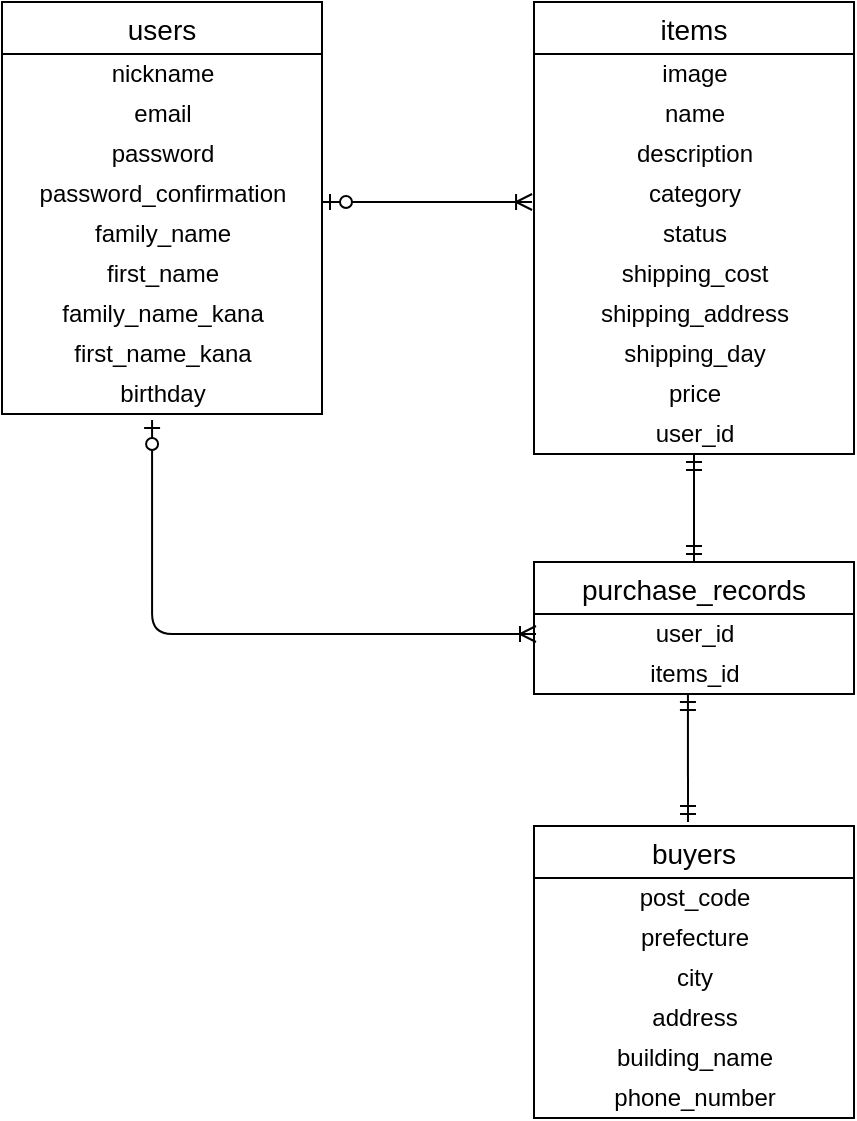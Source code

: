 <mxfile>
    <diagram id="oJE7yR-IvLQgtstei6ZU" name="ページ1">
        <mxGraphModel dx="926" dy="567" grid="1" gridSize="10" guides="1" tooltips="1" connect="1" arrows="1" fold="1" page="1" pageScale="1" pageWidth="827" pageHeight="1169" math="0" shadow="0">
            <root>
                <mxCell id="0"/>
                <mxCell id="1" parent="0"/>
                <mxCell id="11" value="users" style="swimlane;fontStyle=0;childLayout=stackLayout;horizontal=1;startSize=26;horizontalStack=0;resizeParent=1;resizeParentMax=0;resizeLast=0;collapsible=1;marginBottom=0;align=center;fontSize=14;" vertex="1" parent="1">
                    <mxGeometry x="334" y="100" width="160" height="206" as="geometry"/>
                </mxCell>
                <mxCell id="15" value="nickname&lt;br&gt;" style="text;html=1;align=center;verticalAlign=middle;resizable=0;points=[];autosize=1;strokeColor=none;fillColor=none;" vertex="1" parent="11">
                    <mxGeometry y="26" width="160" height="20" as="geometry"/>
                </mxCell>
                <mxCell id="16" value="email" style="text;html=1;align=center;verticalAlign=middle;resizable=0;points=[];autosize=1;strokeColor=none;fillColor=none;" vertex="1" parent="11">
                    <mxGeometry y="46" width="160" height="20" as="geometry"/>
                </mxCell>
                <mxCell id="18" value="password" style="text;html=1;align=center;verticalAlign=middle;resizable=0;points=[];autosize=1;strokeColor=none;fillColor=none;" vertex="1" parent="11">
                    <mxGeometry y="66" width="160" height="20" as="geometry"/>
                </mxCell>
                <mxCell id="20" value="password_confirmation" style="text;html=1;align=center;verticalAlign=middle;resizable=0;points=[];autosize=1;strokeColor=none;fillColor=none;" vertex="1" parent="11">
                    <mxGeometry y="86" width="160" height="20" as="geometry"/>
                </mxCell>
                <mxCell id="21" value="family_name" style="text;html=1;align=center;verticalAlign=middle;resizable=0;points=[];autosize=1;strokeColor=none;fillColor=none;" vertex="1" parent="11">
                    <mxGeometry y="106" width="160" height="20" as="geometry"/>
                </mxCell>
                <mxCell id="22" value="first_name" style="text;html=1;align=center;verticalAlign=middle;resizable=0;points=[];autosize=1;strokeColor=none;fillColor=none;" vertex="1" parent="11">
                    <mxGeometry y="126" width="160" height="20" as="geometry"/>
                </mxCell>
                <mxCell id="23" value="family_name_kana" style="text;html=1;align=center;verticalAlign=middle;resizable=0;points=[];autosize=1;strokeColor=none;fillColor=none;" vertex="1" parent="11">
                    <mxGeometry y="146" width="160" height="20" as="geometry"/>
                </mxCell>
                <mxCell id="25" value="first_name_kana" style="text;html=1;align=center;verticalAlign=middle;resizable=0;points=[];autosize=1;strokeColor=none;fillColor=none;" vertex="1" parent="11">
                    <mxGeometry y="166" width="160" height="20" as="geometry"/>
                </mxCell>
                <mxCell id="26" value="birthday" style="text;html=1;align=center;verticalAlign=middle;resizable=0;points=[];autosize=1;strokeColor=none;fillColor=none;" vertex="1" parent="11">
                    <mxGeometry y="186" width="160" height="20" as="geometry"/>
                </mxCell>
                <mxCell id="33" value="items" style="swimlane;fontStyle=0;childLayout=stackLayout;horizontal=1;startSize=26;horizontalStack=0;resizeParent=1;resizeParentMax=0;resizeLast=0;collapsible=1;marginBottom=0;align=center;fontSize=14;" vertex="1" parent="1">
                    <mxGeometry x="600" y="100" width="160" height="226" as="geometry"/>
                </mxCell>
                <mxCell id="35" value="image" style="text;html=1;align=center;verticalAlign=middle;resizable=0;points=[];autosize=1;strokeColor=none;fillColor=none;" vertex="1" parent="33">
                    <mxGeometry y="26" width="160" height="20" as="geometry"/>
                </mxCell>
                <mxCell id="36" value="name" style="text;html=1;align=center;verticalAlign=middle;resizable=0;points=[];autosize=1;strokeColor=none;fillColor=none;" vertex="1" parent="33">
                    <mxGeometry y="46" width="160" height="20" as="geometry"/>
                </mxCell>
                <mxCell id="37" value="description" style="text;html=1;align=center;verticalAlign=middle;resizable=0;points=[];autosize=1;strokeColor=none;fillColor=none;" vertex="1" parent="33">
                    <mxGeometry y="66" width="160" height="20" as="geometry"/>
                </mxCell>
                <mxCell id="38" value="category" style="text;html=1;align=center;verticalAlign=middle;resizable=0;points=[];autosize=1;strokeColor=none;fillColor=none;" vertex="1" parent="33">
                    <mxGeometry y="86" width="160" height="20" as="geometry"/>
                </mxCell>
                <mxCell id="39" value="status" style="text;html=1;align=center;verticalAlign=middle;resizable=0;points=[];autosize=1;strokeColor=none;fillColor=none;" vertex="1" parent="33">
                    <mxGeometry y="106" width="160" height="20" as="geometry"/>
                </mxCell>
                <mxCell id="40" value="shipping_cost" style="text;html=1;align=center;verticalAlign=middle;resizable=0;points=[];autosize=1;strokeColor=none;fillColor=none;" vertex="1" parent="33">
                    <mxGeometry y="126" width="160" height="20" as="geometry"/>
                </mxCell>
                <mxCell id="41" value="shipping_address" style="text;html=1;align=center;verticalAlign=middle;resizable=0;points=[];autosize=1;strokeColor=none;fillColor=none;" vertex="1" parent="33">
                    <mxGeometry y="146" width="160" height="20" as="geometry"/>
                </mxCell>
                <mxCell id="42" value="shipping_day" style="text;html=1;align=center;verticalAlign=middle;resizable=0;points=[];autosize=1;strokeColor=none;fillColor=none;" vertex="1" parent="33">
                    <mxGeometry y="166" width="160" height="20" as="geometry"/>
                </mxCell>
                <mxCell id="43" value="price" style="text;html=1;align=center;verticalAlign=middle;resizable=0;points=[];autosize=1;strokeColor=none;fillColor=none;" vertex="1" parent="33">
                    <mxGeometry y="186" width="160" height="20" as="geometry"/>
                </mxCell>
                <mxCell id="44" value="user_id" style="text;html=1;align=center;verticalAlign=middle;resizable=0;points=[];autosize=1;strokeColor=none;fillColor=none;" vertex="1" parent="33">
                    <mxGeometry y="206" width="160" height="20" as="geometry"/>
                </mxCell>
                <mxCell id="45" value="buyers" style="swimlane;fontStyle=0;childLayout=stackLayout;horizontal=1;startSize=26;horizontalStack=0;resizeParent=1;resizeParentMax=0;resizeLast=0;collapsible=1;marginBottom=0;align=center;fontSize=14;" vertex="1" parent="1">
                    <mxGeometry x="600" y="512" width="160" height="146" as="geometry"/>
                </mxCell>
                <mxCell id="46" value="post_code" style="text;html=1;align=center;verticalAlign=middle;resizable=0;points=[];autosize=1;strokeColor=none;fillColor=none;" vertex="1" parent="45">
                    <mxGeometry y="26" width="160" height="20" as="geometry"/>
                </mxCell>
                <mxCell id="47" value="prefecture" style="text;html=1;align=center;verticalAlign=middle;resizable=0;points=[];autosize=1;strokeColor=none;fillColor=none;" vertex="1" parent="45">
                    <mxGeometry y="46" width="160" height="20" as="geometry"/>
                </mxCell>
                <mxCell id="48" value="city" style="text;html=1;align=center;verticalAlign=middle;resizable=0;points=[];autosize=1;strokeColor=none;fillColor=none;" vertex="1" parent="45">
                    <mxGeometry y="66" width="160" height="20" as="geometry"/>
                </mxCell>
                <mxCell id="49" value="address" style="text;html=1;align=center;verticalAlign=middle;resizable=0;points=[];autosize=1;strokeColor=none;fillColor=none;" vertex="1" parent="45">
                    <mxGeometry y="86" width="160" height="20" as="geometry"/>
                </mxCell>
                <mxCell id="50" value="building_name" style="text;html=1;align=center;verticalAlign=middle;resizable=0;points=[];autosize=1;strokeColor=none;fillColor=none;" vertex="1" parent="45">
                    <mxGeometry y="106" width="160" height="20" as="geometry"/>
                </mxCell>
                <mxCell id="51" value="phone_number" style="text;html=1;align=center;verticalAlign=middle;resizable=0;points=[];autosize=1;strokeColor=none;fillColor=none;" vertex="1" parent="45">
                    <mxGeometry y="126" width="160" height="20" as="geometry"/>
                </mxCell>
                <mxCell id="55" value="purchase_records" style="swimlane;fontStyle=0;childLayout=stackLayout;horizontal=1;startSize=26;horizontalStack=0;resizeParent=1;resizeParentMax=0;resizeLast=0;collapsible=1;marginBottom=0;align=center;fontSize=14;" vertex="1" parent="1">
                    <mxGeometry x="600" y="380" width="160" height="66" as="geometry"/>
                </mxCell>
                <mxCell id="56" value="user_id" style="text;html=1;align=center;verticalAlign=middle;resizable=0;points=[];autosize=1;strokeColor=none;fillColor=none;rotation=0;" vertex="1" parent="55">
                    <mxGeometry y="26" width="160" height="20" as="geometry"/>
                </mxCell>
                <mxCell id="69" value="" style="fontSize=12;html=1;endArrow=ERmandOne;startArrow=ERmandOne;elbow=vertical;entryX=0.481;entryY=1;entryDx=0;entryDy=0;entryPerimeter=0;" edge="1" parent="55" target="57">
                    <mxGeometry width="100" height="100" relative="1" as="geometry">
                        <mxPoint x="77" y="130" as="sourcePoint"/>
                        <mxPoint x="79.5" y="11" as="targetPoint"/>
                    </mxGeometry>
                </mxCell>
                <mxCell id="57" value="items_id" style="text;html=1;align=center;verticalAlign=middle;resizable=0;points=[];autosize=1;strokeColor=none;fillColor=none;" vertex="1" parent="55">
                    <mxGeometry y="46" width="160" height="20" as="geometry"/>
                </mxCell>
                <mxCell id="63" value="" style="edgeStyle=entityRelationEdgeStyle;fontSize=12;html=1;endArrow=ERoneToMany;startArrow=ERzeroToOne;entryX=-0.006;entryY=0.7;entryDx=0;entryDy=0;entryPerimeter=0;" edge="1" parent="1" target="38">
                    <mxGeometry width="100" height="100" relative="1" as="geometry">
                        <mxPoint x="494" y="200" as="sourcePoint"/>
                        <mxPoint x="594" y="200" as="targetPoint"/>
                    </mxGeometry>
                </mxCell>
                <mxCell id="66" value="" style="fontSize=12;html=1;endArrow=ERoneToMany;startArrow=ERzeroToOne;exitX=0.469;exitY=1.15;exitDx=0;exitDy=0;exitPerimeter=0;edgeStyle=elbowEdgeStyle;elbow=vertical;" edge="1" parent="1" source="26">
                    <mxGeometry width="100" height="100" relative="1" as="geometry">
                        <mxPoint x="361" y="350" as="sourcePoint"/>
                        <mxPoint x="601" y="416" as="targetPoint"/>
                        <Array as="points">
                            <mxPoint x="500" y="416"/>
                        </Array>
                    </mxGeometry>
                </mxCell>
                <mxCell id="68" value="" style="fontSize=12;html=1;endArrow=ERmandOne;startArrow=ERmandOne;elbow=vertical;exitX=0.5;exitY=0;exitDx=0;exitDy=0;entryX=0.5;entryY=1;entryDx=0;entryDy=0;entryPerimeter=0;" edge="1" parent="1" source="55" target="44">
                    <mxGeometry width="100" height="100" relative="1" as="geometry">
                        <mxPoint x="590" y="426" as="sourcePoint"/>
                        <mxPoint x="690" y="326" as="targetPoint"/>
                    </mxGeometry>
                </mxCell>
            </root>
        </mxGraphModel>
    </diagram>
</mxfile>